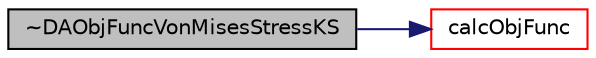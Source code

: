 digraph "~DAObjFuncVonMisesStressKS"
{
  bgcolor="transparent";
  edge [fontname="Helvetica",fontsize="10",labelfontname="Helvetica",labelfontsize="10"];
  node [fontname="Helvetica",fontsize="10",shape=record];
  rankdir="LR";
  Node2 [label="~DAObjFuncVonMisesStressKS",height=0.2,width=0.4,color="black", fillcolor="grey75", style="filled", fontcolor="black"];
  Node2 -> Node3 [color="midnightblue",fontsize="10",style="solid",fontname="Helvetica"];
  Node3 [label="calcObjFunc",height=0.2,width=0.4,color="red",URL="$classFoam_1_1DAObjFuncVonMisesStressKS.html#aff7d67902025442333a1a88cce51695e",tooltip="calculate the value of objective function "];
}
